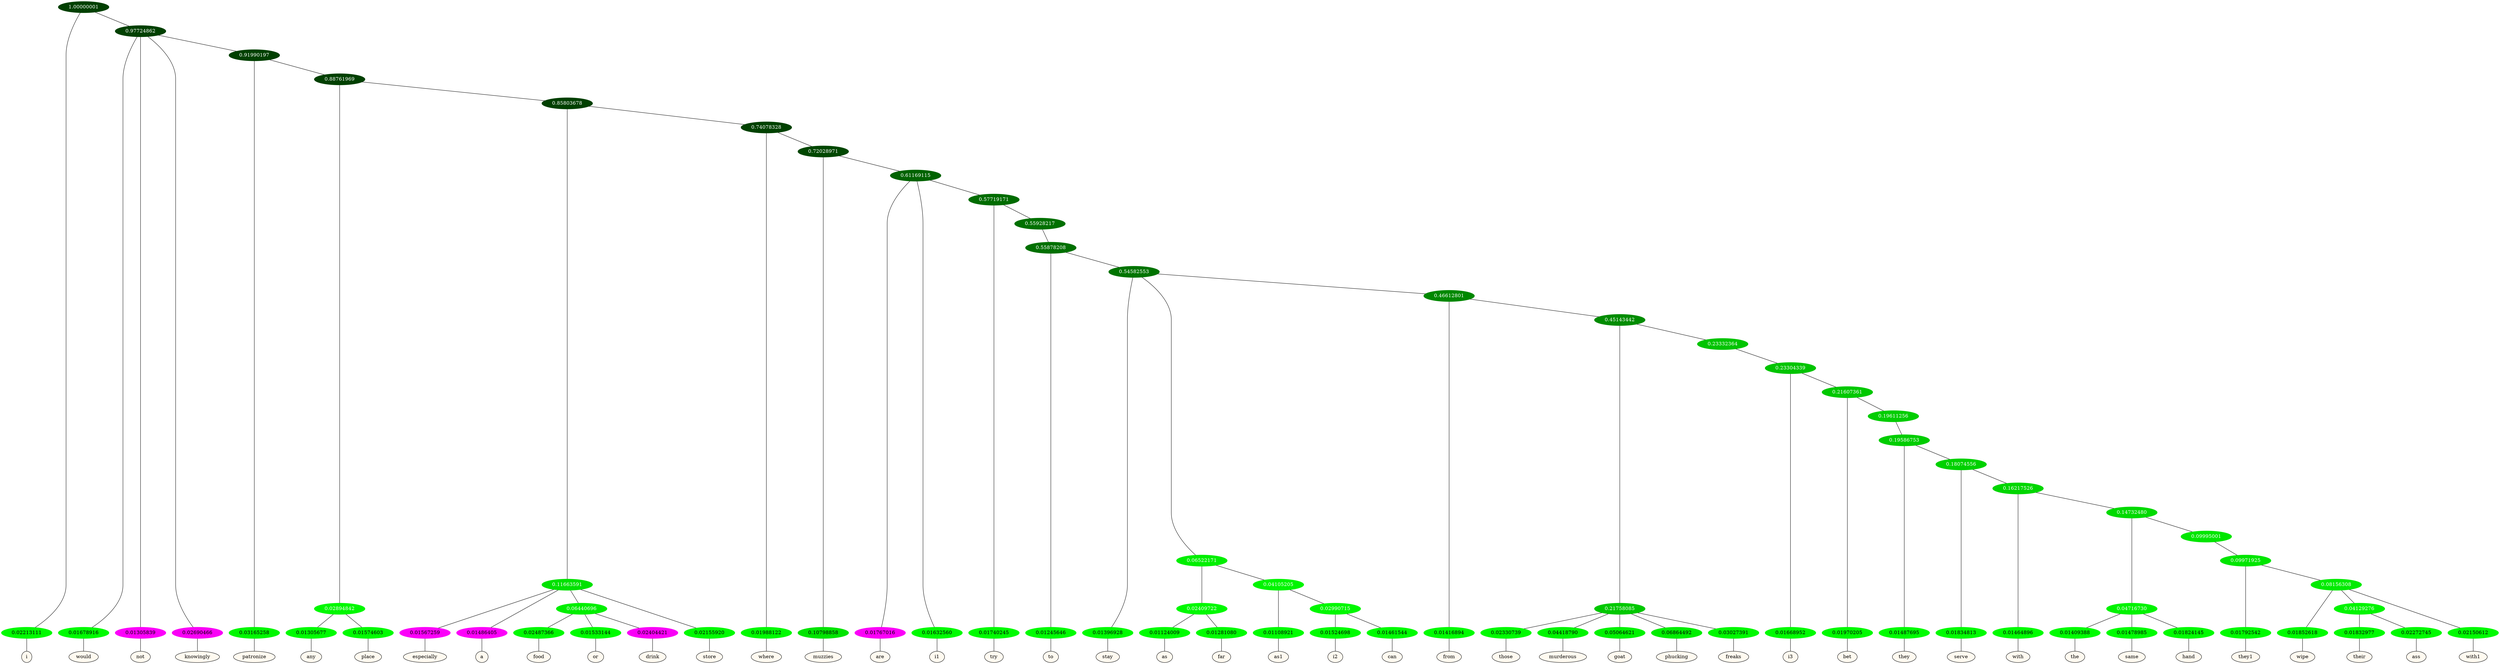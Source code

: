 graph {
	node [format=png height=0.15 nodesep=0.001 ordering=out overlap=prism overlap_scaling=0.01 ranksep=0.001 ratio=0.2 style=filled width=0.15]
	{
		rank=same
		a_w_1 [label=i color=black fillcolor=floralwhite style="filled,solid"]
		a_w_3 [label=would color=black fillcolor=floralwhite style="filled,solid"]
		a_w_4 [label=not color=black fillcolor=floralwhite style="filled,solid"]
		a_w_5 [label=knowingly color=black fillcolor=floralwhite style="filled,solid"]
		a_w_7 [label=patronize color=black fillcolor=floralwhite style="filled,solid"]
		a_w_11 [label=any color=black fillcolor=floralwhite style="filled,solid"]
		a_w_12 [label=place color=black fillcolor=floralwhite style="filled,solid"]
		a_w_15 [label=especially color=black fillcolor=floralwhite style="filled,solid"]
		a_w_16 [label=a color=black fillcolor=floralwhite style="filled,solid"]
		a_w_21 [label=food color=black fillcolor=floralwhite style="filled,solid"]
		a_w_22 [label=or color=black fillcolor=floralwhite style="filled,solid"]
		a_w_23 [label=drink color=black fillcolor=floralwhite style="filled,solid"]
		a_w_18 [label=store color=black fillcolor=floralwhite style="filled,solid"]
		a_w_19 [label=where color=black fillcolor=floralwhite style="filled,solid"]
		a_w_24 [label=muzzies color=black fillcolor=floralwhite style="filled,solid"]
		a_w_26 [label=are color=black fillcolor=floralwhite style="filled,solid"]
		a_w_27 [label=i1 color=black fillcolor=floralwhite style="filled,solid"]
		a_w_29 [label=try color=black fillcolor=floralwhite style="filled,solid"]
		a_w_32 [label=to color=black fillcolor=floralwhite style="filled,solid"]
		a_w_34 [label=stay color=black fillcolor=floralwhite style="filled,solid"]
		a_w_41 [label=as color=black fillcolor=floralwhite style="filled,solid"]
		a_w_42 [label=far color=black fillcolor=floralwhite style="filled,solid"]
		a_w_43 [label=as1 color=black fillcolor=floralwhite style="filled,solid"]
		a_w_47 [label=i2 color=black fillcolor=floralwhite style="filled,solid"]
		a_w_48 [label=can color=black fillcolor=floralwhite style="filled,solid"]
		a_w_39 [label=from color=black fillcolor=floralwhite style="filled,solid"]
		a_w_49 [label=those color=black fillcolor=floralwhite style="filled,solid"]
		a_w_50 [label=murderous color=black fillcolor=floralwhite style="filled,solid"]
		a_w_51 [label=goat color=black fillcolor=floralwhite style="filled,solid"]
		a_w_52 [label=phucking color=black fillcolor=floralwhite style="filled,solid"]
		a_w_53 [label=freaks color=black fillcolor=floralwhite style="filled,solid"]
		a_w_55 [label=i3 color=black fillcolor=floralwhite style="filled,solid"]
		a_w_57 [label=bet color=black fillcolor=floralwhite style="filled,solid"]
		a_w_60 [label=they color=black fillcolor=floralwhite style="filled,solid"]
		a_w_62 [label=serve color=black fillcolor=floralwhite style="filled,solid"]
		a_w_64 [label=with color=black fillcolor=floralwhite style="filled,solid"]
		a_w_68 [label=the color=black fillcolor=floralwhite style="filled,solid"]
		a_w_69 [label=same color=black fillcolor=floralwhite style="filled,solid"]
		a_w_70 [label=hand color=black fillcolor=floralwhite style="filled,solid"]
		a_w_72 [label=they1 color=black fillcolor=floralwhite style="filled,solid"]
		a_w_74 [label=wipe color=black fillcolor=floralwhite style="filled,solid"]
		a_w_77 [label=their color=black fillcolor=floralwhite style="filled,solid"]
		a_w_78 [label=ass color=black fillcolor=floralwhite style="filled,solid"]
		a_w_76 [label=with1 color=black fillcolor=floralwhite style="filled,solid"]
	}
	a_n_1 -- a_w_1
	a_n_3 -- a_w_3
	a_n_4 -- a_w_4
	a_n_5 -- a_w_5
	a_n_7 -- a_w_7
	a_n_11 -- a_w_11
	a_n_12 -- a_w_12
	a_n_15 -- a_w_15
	a_n_16 -- a_w_16
	a_n_21 -- a_w_21
	a_n_22 -- a_w_22
	a_n_23 -- a_w_23
	a_n_18 -- a_w_18
	a_n_19 -- a_w_19
	a_n_24 -- a_w_24
	a_n_26 -- a_w_26
	a_n_27 -- a_w_27
	a_n_29 -- a_w_29
	a_n_32 -- a_w_32
	a_n_34 -- a_w_34
	a_n_41 -- a_w_41
	a_n_42 -- a_w_42
	a_n_43 -- a_w_43
	a_n_47 -- a_w_47
	a_n_48 -- a_w_48
	a_n_39 -- a_w_39
	a_n_49 -- a_w_49
	a_n_50 -- a_w_50
	a_n_51 -- a_w_51
	a_n_52 -- a_w_52
	a_n_53 -- a_w_53
	a_n_55 -- a_w_55
	a_n_57 -- a_w_57
	a_n_60 -- a_w_60
	a_n_62 -- a_w_62
	a_n_64 -- a_w_64
	a_n_68 -- a_w_68
	a_n_69 -- a_w_69
	a_n_70 -- a_w_70
	a_n_72 -- a_w_72
	a_n_74 -- a_w_74
	a_n_77 -- a_w_77
	a_n_78 -- a_w_78
	a_n_76 -- a_w_76
	{
		rank=same
		a_n_1 [label=0.02213111 color="0.334 1.000 0.978" fontcolor=black]
		a_n_3 [label=0.01678916 color="0.334 1.000 0.983" fontcolor=black]
		a_n_4 [label=0.01305839 color="0.835 1.000 0.987" fontcolor=black]
		a_n_5 [label=0.02690466 color="0.835 1.000 0.973" fontcolor=black]
		a_n_7 [label=0.03165258 color="0.334 1.000 0.968" fontcolor=black]
		a_n_11 [label=0.01305677 color="0.334 1.000 0.987" fontcolor=black]
		a_n_12 [label=0.01574603 color="0.334 1.000 0.984" fontcolor=black]
		a_n_15 [label=0.01567259 color="0.835 1.000 0.984" fontcolor=black]
		a_n_16 [label=0.01486405 color="0.835 1.000 0.985" fontcolor=black]
		a_n_21 [label=0.02487366 color="0.334 1.000 0.975" fontcolor=black]
		a_n_22 [label=0.01533144 color="0.334 1.000 0.985" fontcolor=black]
		a_n_23 [label=0.02404421 color="0.835 1.000 0.976" fontcolor=black]
		a_n_18 [label=0.02155920 color="0.334 1.000 0.978" fontcolor=black]
		a_n_19 [label=0.01988122 color="0.334 1.000 0.980" fontcolor=black]
		a_n_24 [label=0.10798858 color="0.334 1.000 0.892" fontcolor=black]
		a_n_26 [label=0.01767016 color="0.835 1.000 0.982" fontcolor=black]
		a_n_27 [label=0.01632560 color="0.334 1.000 0.984" fontcolor=black]
		a_n_29 [label=0.01740245 color="0.334 1.000 0.983" fontcolor=black]
		a_n_32 [label=0.01245646 color="0.334 1.000 0.988" fontcolor=black]
		a_n_34 [label=0.01396928 color="0.334 1.000 0.986" fontcolor=black]
		a_n_41 [label=0.01124009 color="0.334 1.000 0.989" fontcolor=black]
		a_n_42 [label=0.01281080 color="0.334 1.000 0.987" fontcolor=black]
		a_n_43 [label=0.01108921 color="0.334 1.000 0.989" fontcolor=black]
		a_n_47 [label=0.01524698 color="0.334 1.000 0.985" fontcolor=black]
		a_n_48 [label=0.01461544 color="0.334 1.000 0.985" fontcolor=black]
		a_n_39 [label=0.01416894 color="0.334 1.000 0.986" fontcolor=black]
		a_n_49 [label=0.02330739 color="0.334 1.000 0.977" fontcolor=black]
		a_n_50 [label=0.04418790 color="0.334 1.000 0.956" fontcolor=black]
		a_n_51 [label=0.05064621 color="0.334 1.000 0.949" fontcolor=black]
		a_n_52 [label=0.06864492 color="0.334 1.000 0.931" fontcolor=black]
		a_n_53 [label=0.03027391 color="0.334 1.000 0.970" fontcolor=black]
		a_n_55 [label=0.01668952 color="0.334 1.000 0.983" fontcolor=black]
		a_n_57 [label=0.01970205 color="0.334 1.000 0.980" fontcolor=black]
		a_n_60 [label=0.01487695 color="0.334 1.000 0.985" fontcolor=black]
		a_n_62 [label=0.01834813 color="0.334 1.000 0.982" fontcolor=black]
		a_n_64 [label=0.01464896 color="0.334 1.000 0.985" fontcolor=black]
		a_n_68 [label=0.01409388 color="0.334 1.000 0.986" fontcolor=black]
		a_n_69 [label=0.01478985 color="0.334 1.000 0.985" fontcolor=black]
		a_n_70 [label=0.01824145 color="0.334 1.000 0.982" fontcolor=black]
		a_n_72 [label=0.01792542 color="0.334 1.000 0.982" fontcolor=black]
		a_n_74 [label=0.01852618 color="0.334 1.000 0.981" fontcolor=black]
		a_n_77 [label=0.01832977 color="0.334 1.000 0.982" fontcolor=black]
		a_n_78 [label=0.02272745 color="0.334 1.000 0.977" fontcolor=black]
		a_n_76 [label=0.02150612 color="0.334 1.000 0.978" fontcolor=black]
	}
	a_n_0 [label=1.00000001 color="0.334 1.000 0.250" fontcolor=grey99]
	a_n_0 -- a_n_1
	a_n_2 [label=0.97724862 color="0.334 1.000 0.250" fontcolor=grey99]
	a_n_0 -- a_n_2
	a_n_2 -- a_n_3
	a_n_2 -- a_n_4
	a_n_2 -- a_n_5
	a_n_6 [label=0.91990197 color="0.334 1.000 0.250" fontcolor=grey99]
	a_n_2 -- a_n_6
	a_n_6 -- a_n_7
	a_n_8 [label=0.88761969 color="0.334 1.000 0.250" fontcolor=grey99]
	a_n_6 -- a_n_8
	a_n_9 [label=0.02894842 color="0.334 1.000 0.971" fontcolor=grey99]
	a_n_8 -- a_n_9
	a_n_10 [label=0.85803678 color="0.334 1.000 0.250" fontcolor=grey99]
	a_n_8 -- a_n_10
	a_n_9 -- a_n_11
	a_n_9 -- a_n_12
	a_n_13 [label=0.11663591 color="0.334 1.000 0.883" fontcolor=grey99]
	a_n_10 -- a_n_13
	a_n_14 [label=0.74078328 color="0.334 1.000 0.259" fontcolor=grey99]
	a_n_10 -- a_n_14
	a_n_13 -- a_n_15
	a_n_13 -- a_n_16
	a_n_17 [label=0.06440696 color="0.334 1.000 0.936" fontcolor=grey99]
	a_n_13 -- a_n_17
	a_n_13 -- a_n_18
	a_n_14 -- a_n_19
	a_n_20 [label=0.72028971 color="0.334 1.000 0.280" fontcolor=grey99]
	a_n_14 -- a_n_20
	a_n_17 -- a_n_21
	a_n_17 -- a_n_22
	a_n_17 -- a_n_23
	a_n_20 -- a_n_24
	a_n_25 [label=0.61169115 color="0.334 1.000 0.388" fontcolor=grey99]
	a_n_20 -- a_n_25
	a_n_25 -- a_n_26
	a_n_25 -- a_n_27
	a_n_28 [label=0.57719171 color="0.334 1.000 0.423" fontcolor=grey99]
	a_n_25 -- a_n_28
	a_n_28 -- a_n_29
	a_n_30 [label=0.55928217 color="0.334 1.000 0.441" fontcolor=grey99]
	a_n_28 -- a_n_30
	a_n_31 [label=0.55878208 color="0.334 1.000 0.441" fontcolor=grey99]
	a_n_30 -- a_n_31
	a_n_31 -- a_n_32
	a_n_33 [label=0.54582553 color="0.334 1.000 0.454" fontcolor=grey99]
	a_n_31 -- a_n_33
	a_n_33 -- a_n_34
	a_n_35 [label=0.06522171 color="0.334 1.000 0.935" fontcolor=grey99]
	a_n_33 -- a_n_35
	a_n_36 [label=0.46612801 color="0.334 1.000 0.534" fontcolor=grey99]
	a_n_33 -- a_n_36
	a_n_37 [label=0.02409722 color="0.334 1.000 0.976" fontcolor=grey99]
	a_n_35 -- a_n_37
	a_n_38 [label=0.04105205 color="0.334 1.000 0.959" fontcolor=grey99]
	a_n_35 -- a_n_38
	a_n_36 -- a_n_39
	a_n_40 [label=0.45143442 color="0.334 1.000 0.549" fontcolor=grey99]
	a_n_36 -- a_n_40
	a_n_37 -- a_n_41
	a_n_37 -- a_n_42
	a_n_38 -- a_n_43
	a_n_44 [label=0.02990715 color="0.334 1.000 0.970" fontcolor=grey99]
	a_n_38 -- a_n_44
	a_n_45 [label=0.21758085 color="0.334 1.000 0.782" fontcolor=grey99]
	a_n_40 -- a_n_45
	a_n_46 [label=0.23332364 color="0.334 1.000 0.767" fontcolor=grey99]
	a_n_40 -- a_n_46
	a_n_44 -- a_n_47
	a_n_44 -- a_n_48
	a_n_45 -- a_n_49
	a_n_45 -- a_n_50
	a_n_45 -- a_n_51
	a_n_45 -- a_n_52
	a_n_45 -- a_n_53
	a_n_54 [label=0.23304339 color="0.334 1.000 0.767" fontcolor=grey99]
	a_n_46 -- a_n_54
	a_n_54 -- a_n_55
	a_n_56 [label=0.21607361 color="0.334 1.000 0.784" fontcolor=grey99]
	a_n_54 -- a_n_56
	a_n_56 -- a_n_57
	a_n_58 [label=0.19611256 color="0.334 1.000 0.804" fontcolor=grey99]
	a_n_56 -- a_n_58
	a_n_59 [label=0.19586753 color="0.334 1.000 0.804" fontcolor=grey99]
	a_n_58 -- a_n_59
	a_n_59 -- a_n_60
	a_n_61 [label=0.18074556 color="0.334 1.000 0.819" fontcolor=grey99]
	a_n_59 -- a_n_61
	a_n_61 -- a_n_62
	a_n_63 [label=0.16217526 color="0.334 1.000 0.838" fontcolor=grey99]
	a_n_61 -- a_n_63
	a_n_63 -- a_n_64
	a_n_65 [label=0.14732480 color="0.334 1.000 0.853" fontcolor=grey99]
	a_n_63 -- a_n_65
	a_n_66 [label=0.04716730 color="0.334 1.000 0.953" fontcolor=grey99]
	a_n_65 -- a_n_66
	a_n_67 [label=0.09995001 color="0.334 1.000 0.900" fontcolor=grey99]
	a_n_65 -- a_n_67
	a_n_66 -- a_n_68
	a_n_66 -- a_n_69
	a_n_66 -- a_n_70
	a_n_71 [label=0.09971925 color="0.334 1.000 0.900" fontcolor=grey99]
	a_n_67 -- a_n_71
	a_n_71 -- a_n_72
	a_n_73 [label=0.08156308 color="0.334 1.000 0.918" fontcolor=grey99]
	a_n_71 -- a_n_73
	a_n_73 -- a_n_74
	a_n_75 [label=0.04129276 color="0.334 1.000 0.959" fontcolor=grey99]
	a_n_73 -- a_n_75
	a_n_73 -- a_n_76
	a_n_75 -- a_n_77
	a_n_75 -- a_n_78
}

